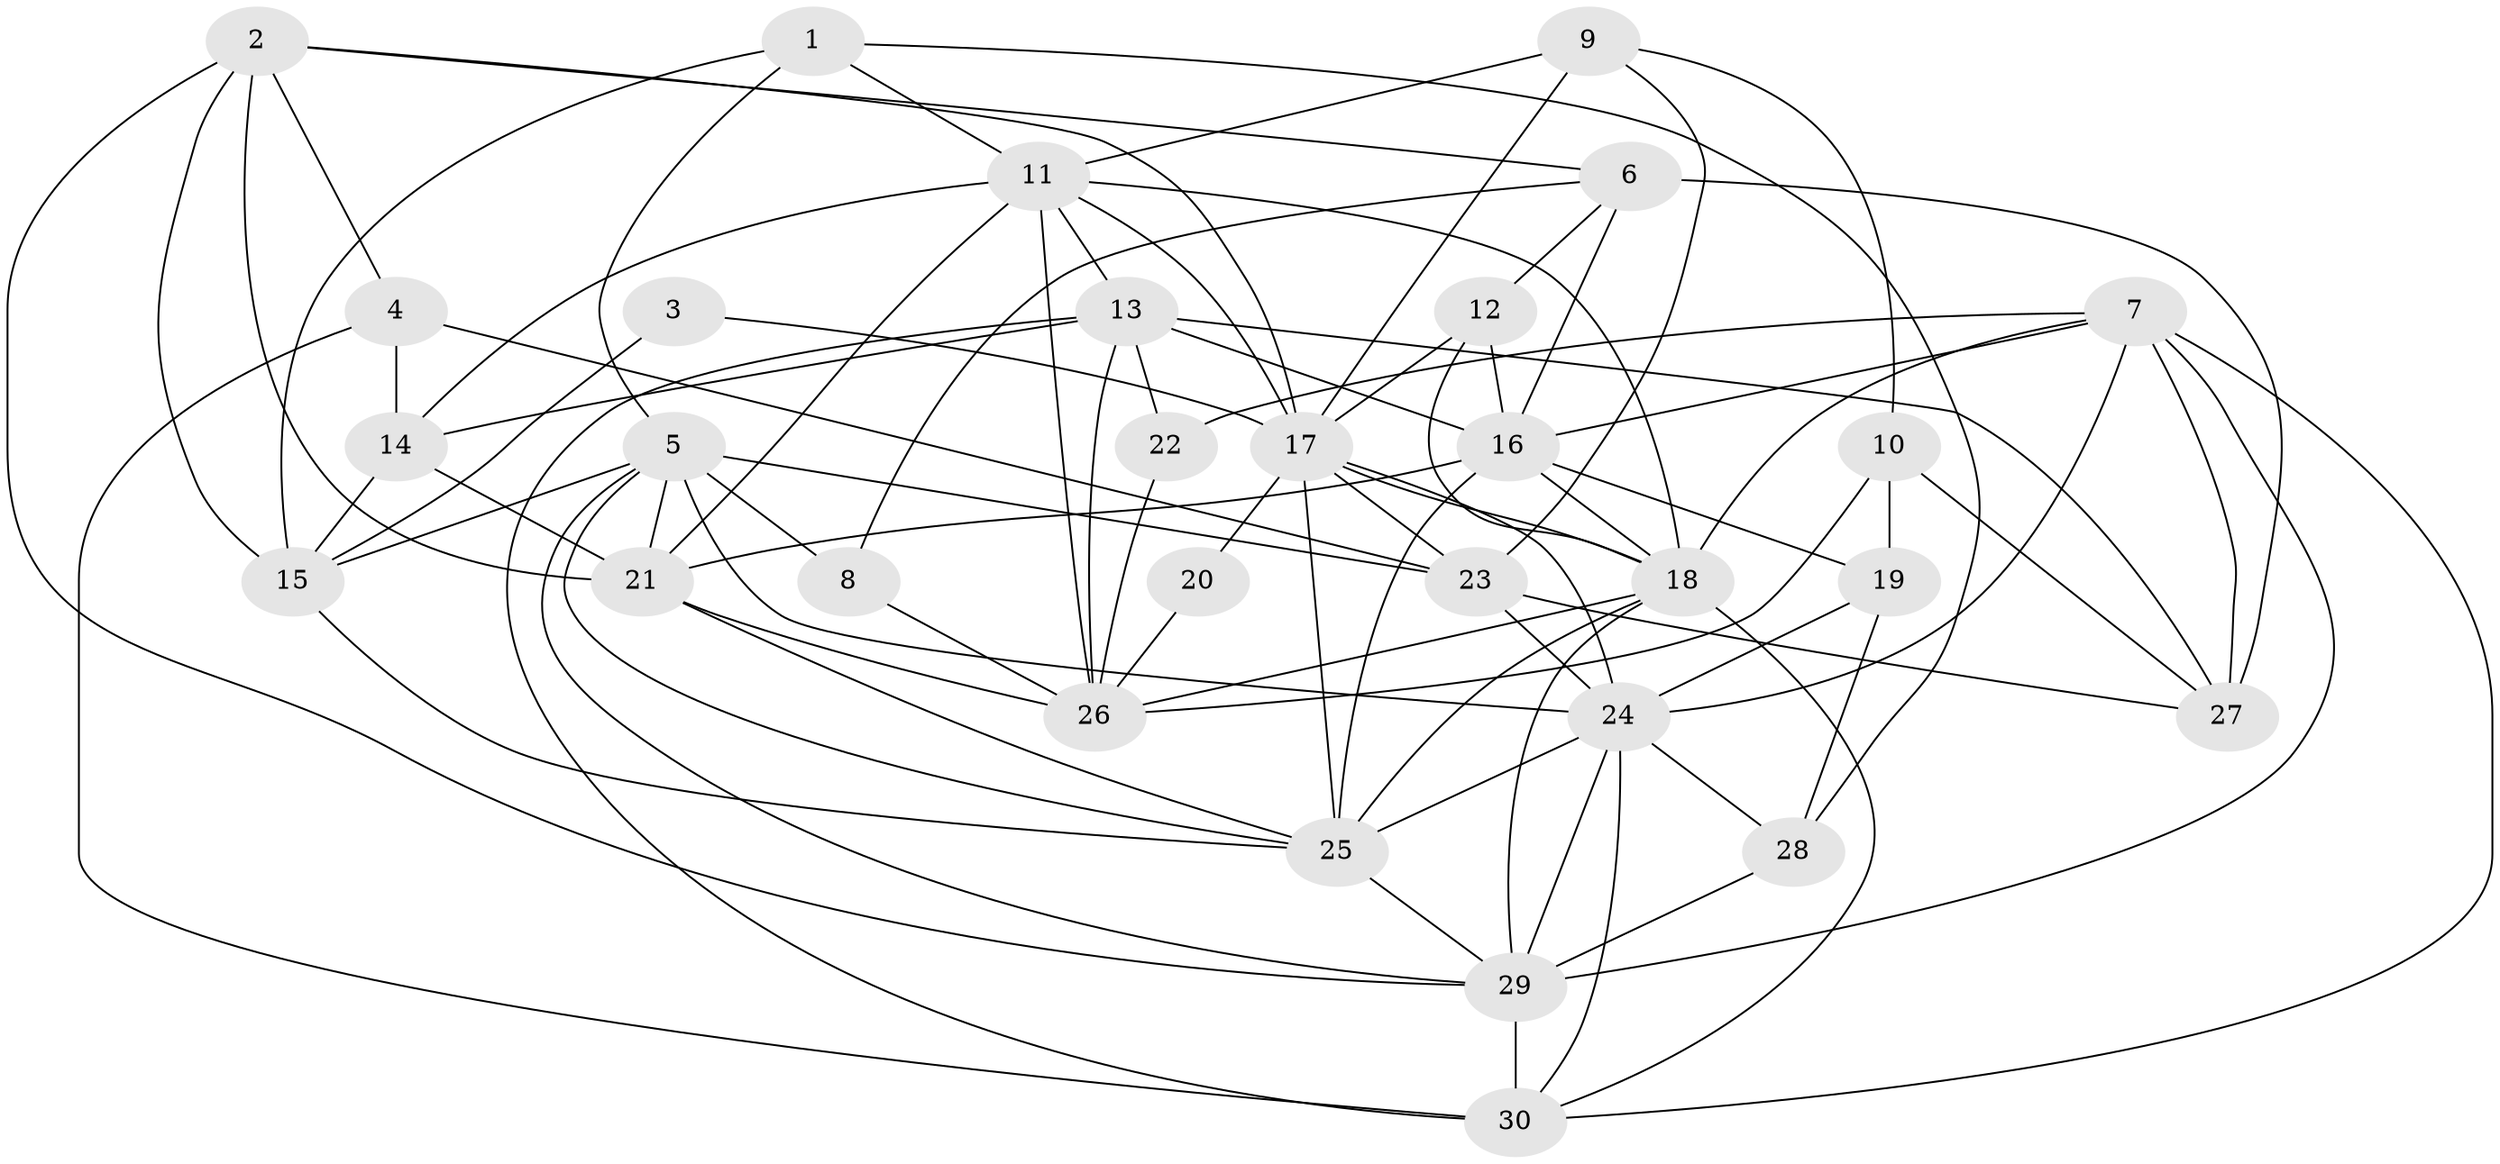// original degree distribution, {3: 0.29333333333333333, 4: 0.26666666666666666, 5: 0.17333333333333334, 2: 0.12, 7: 0.06666666666666667, 6: 0.08}
// Generated by graph-tools (version 1.1) at 2025/37/03/04/25 23:37:12]
// undirected, 30 vertices, 87 edges
graph export_dot {
  node [color=gray90,style=filled];
  1;
  2;
  3;
  4;
  5;
  6;
  7;
  8;
  9;
  10;
  11;
  12;
  13;
  14;
  15;
  16;
  17;
  18;
  19;
  20;
  21;
  22;
  23;
  24;
  25;
  26;
  27;
  28;
  29;
  30;
  1 -- 5 [weight=1.0];
  1 -- 11 [weight=1.0];
  1 -- 15 [weight=1.0];
  1 -- 28 [weight=1.0];
  2 -- 4 [weight=1.0];
  2 -- 6 [weight=1.0];
  2 -- 15 [weight=1.0];
  2 -- 17 [weight=1.0];
  2 -- 21 [weight=1.0];
  2 -- 29 [weight=1.0];
  3 -- 15 [weight=1.0];
  3 -- 17 [weight=1.0];
  4 -- 14 [weight=1.0];
  4 -- 23 [weight=1.0];
  4 -- 30 [weight=2.0];
  5 -- 8 [weight=1.0];
  5 -- 15 [weight=1.0];
  5 -- 21 [weight=2.0];
  5 -- 23 [weight=1.0];
  5 -- 24 [weight=1.0];
  5 -- 25 [weight=1.0];
  5 -- 29 [weight=1.0];
  6 -- 8 [weight=1.0];
  6 -- 12 [weight=1.0];
  6 -- 16 [weight=1.0];
  6 -- 27 [weight=3.0];
  7 -- 16 [weight=1.0];
  7 -- 18 [weight=1.0];
  7 -- 22 [weight=1.0];
  7 -- 24 [weight=1.0];
  7 -- 27 [weight=1.0];
  7 -- 29 [weight=1.0];
  7 -- 30 [weight=1.0];
  8 -- 26 [weight=1.0];
  9 -- 10 [weight=1.0];
  9 -- 11 [weight=1.0];
  9 -- 17 [weight=1.0];
  9 -- 23 [weight=1.0];
  10 -- 19 [weight=1.0];
  10 -- 26 [weight=1.0];
  10 -- 27 [weight=2.0];
  11 -- 13 [weight=1.0];
  11 -- 14 [weight=1.0];
  11 -- 17 [weight=1.0];
  11 -- 18 [weight=1.0];
  11 -- 21 [weight=1.0];
  11 -- 26 [weight=1.0];
  12 -- 16 [weight=1.0];
  12 -- 17 [weight=1.0];
  12 -- 18 [weight=1.0];
  13 -- 14 [weight=1.0];
  13 -- 16 [weight=1.0];
  13 -- 22 [weight=1.0];
  13 -- 26 [weight=1.0];
  13 -- 27 [weight=1.0];
  13 -- 30 [weight=1.0];
  14 -- 15 [weight=1.0];
  14 -- 21 [weight=1.0];
  15 -- 25 [weight=3.0];
  16 -- 18 [weight=1.0];
  16 -- 19 [weight=1.0];
  16 -- 21 [weight=1.0];
  16 -- 25 [weight=1.0];
  17 -- 18 [weight=1.0];
  17 -- 20 [weight=2.0];
  17 -- 23 [weight=1.0];
  17 -- 24 [weight=1.0];
  17 -- 25 [weight=1.0];
  18 -- 25 [weight=1.0];
  18 -- 26 [weight=2.0];
  18 -- 29 [weight=1.0];
  18 -- 30 [weight=1.0];
  19 -- 24 [weight=1.0];
  19 -- 28 [weight=1.0];
  20 -- 26 [weight=1.0];
  21 -- 25 [weight=1.0];
  21 -- 26 [weight=1.0];
  22 -- 26 [weight=1.0];
  23 -- 24 [weight=1.0];
  23 -- 27 [weight=2.0];
  24 -- 25 [weight=3.0];
  24 -- 28 [weight=1.0];
  24 -- 29 [weight=1.0];
  24 -- 30 [weight=1.0];
  25 -- 29 [weight=1.0];
  28 -- 29 [weight=1.0];
  29 -- 30 [weight=2.0];
}
